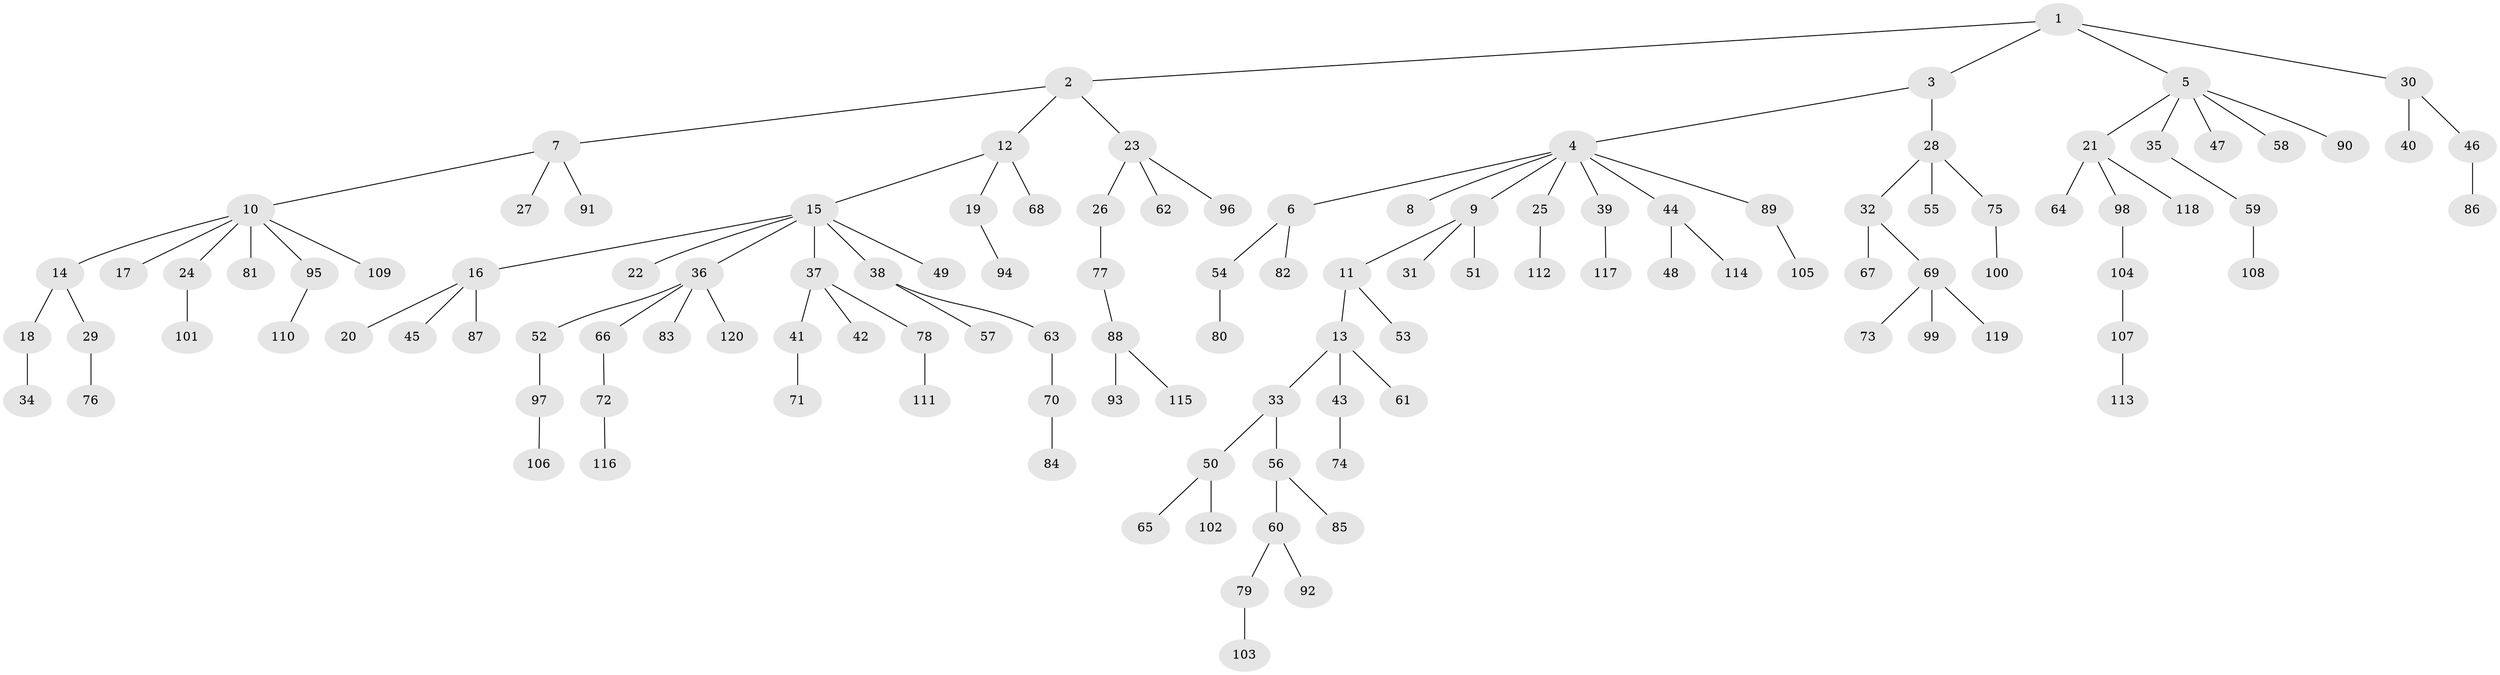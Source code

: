 // coarse degree distribution, {5: 0.05, 4: 0.05, 3: 0.125, 7: 0.0125, 2: 0.15, 6: 0.0125, 8: 0.0125, 1: 0.5875}
// Generated by graph-tools (version 1.1) at 2025/42/03/06/25 10:42:02]
// undirected, 120 vertices, 119 edges
graph export_dot {
graph [start="1"]
  node [color=gray90,style=filled];
  1;
  2;
  3;
  4;
  5;
  6;
  7;
  8;
  9;
  10;
  11;
  12;
  13;
  14;
  15;
  16;
  17;
  18;
  19;
  20;
  21;
  22;
  23;
  24;
  25;
  26;
  27;
  28;
  29;
  30;
  31;
  32;
  33;
  34;
  35;
  36;
  37;
  38;
  39;
  40;
  41;
  42;
  43;
  44;
  45;
  46;
  47;
  48;
  49;
  50;
  51;
  52;
  53;
  54;
  55;
  56;
  57;
  58;
  59;
  60;
  61;
  62;
  63;
  64;
  65;
  66;
  67;
  68;
  69;
  70;
  71;
  72;
  73;
  74;
  75;
  76;
  77;
  78;
  79;
  80;
  81;
  82;
  83;
  84;
  85;
  86;
  87;
  88;
  89;
  90;
  91;
  92;
  93;
  94;
  95;
  96;
  97;
  98;
  99;
  100;
  101;
  102;
  103;
  104;
  105;
  106;
  107;
  108;
  109;
  110;
  111;
  112;
  113;
  114;
  115;
  116;
  117;
  118;
  119;
  120;
  1 -- 2;
  1 -- 3;
  1 -- 5;
  1 -- 30;
  2 -- 7;
  2 -- 12;
  2 -- 23;
  3 -- 4;
  3 -- 28;
  4 -- 6;
  4 -- 8;
  4 -- 9;
  4 -- 25;
  4 -- 39;
  4 -- 44;
  4 -- 89;
  5 -- 21;
  5 -- 35;
  5 -- 47;
  5 -- 58;
  5 -- 90;
  6 -- 54;
  6 -- 82;
  7 -- 10;
  7 -- 27;
  7 -- 91;
  9 -- 11;
  9 -- 31;
  9 -- 51;
  10 -- 14;
  10 -- 17;
  10 -- 24;
  10 -- 81;
  10 -- 95;
  10 -- 109;
  11 -- 13;
  11 -- 53;
  12 -- 15;
  12 -- 19;
  12 -- 68;
  13 -- 33;
  13 -- 43;
  13 -- 61;
  14 -- 18;
  14 -- 29;
  15 -- 16;
  15 -- 22;
  15 -- 36;
  15 -- 37;
  15 -- 38;
  15 -- 49;
  16 -- 20;
  16 -- 45;
  16 -- 87;
  18 -- 34;
  19 -- 94;
  21 -- 64;
  21 -- 98;
  21 -- 118;
  23 -- 26;
  23 -- 62;
  23 -- 96;
  24 -- 101;
  25 -- 112;
  26 -- 77;
  28 -- 32;
  28 -- 55;
  28 -- 75;
  29 -- 76;
  30 -- 40;
  30 -- 46;
  32 -- 67;
  32 -- 69;
  33 -- 50;
  33 -- 56;
  35 -- 59;
  36 -- 52;
  36 -- 66;
  36 -- 83;
  36 -- 120;
  37 -- 41;
  37 -- 42;
  37 -- 78;
  38 -- 57;
  38 -- 63;
  39 -- 117;
  41 -- 71;
  43 -- 74;
  44 -- 48;
  44 -- 114;
  46 -- 86;
  50 -- 65;
  50 -- 102;
  52 -- 97;
  54 -- 80;
  56 -- 60;
  56 -- 85;
  59 -- 108;
  60 -- 79;
  60 -- 92;
  63 -- 70;
  66 -- 72;
  69 -- 73;
  69 -- 99;
  69 -- 119;
  70 -- 84;
  72 -- 116;
  75 -- 100;
  77 -- 88;
  78 -- 111;
  79 -- 103;
  88 -- 93;
  88 -- 115;
  89 -- 105;
  95 -- 110;
  97 -- 106;
  98 -- 104;
  104 -- 107;
  107 -- 113;
}
